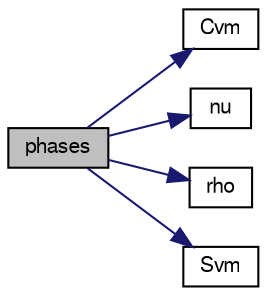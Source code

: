 digraph "phases"
{
  bgcolor="transparent";
  edge [fontname="FreeSans",fontsize="10",labelfontname="FreeSans",labelfontsize="10"];
  node [fontname="FreeSans",fontsize="10",shape=record];
  rankdir="LR";
  Node6 [label="phases",height=0.2,width=0.4,color="black", fillcolor="grey75", style="filled", fontcolor="black"];
  Node6 -> Node7 [color="midnightblue",fontsize="10",style="solid",fontname="FreeSans"];
  Node7 [label="Cvm",height=0.2,width=0.4,color="black",URL="$a32062.html#a3aeae5a4f5c5f7f83bfbb2d4aadf702c",tooltip="Return the virtual-mass coefficient for the given phase. "];
  Node6 -> Node8 [color="midnightblue",fontsize="10",style="solid",fontname="FreeSans"];
  Node8 [label="nu",height=0.2,width=0.4,color="black",URL="$a32062.html#aa739f3daeda1884fecc84f2b36a24021",tooltip="Return the mixture laminar viscosity. "];
  Node6 -> Node9 [color="midnightblue",fontsize="10",style="solid",fontname="FreeSans"];
  Node9 [label="rho",height=0.2,width=0.4,color="black",URL="$a32062.html#a09fa143f8372daa6aa7929007f25e0e2",tooltip="Return the mixture density. "];
  Node6 -> Node10 [color="midnightblue",fontsize="10",style="solid",fontname="FreeSans"];
  Node10 [label="Svm",height=0.2,width=0.4,color="black",URL="$a32062.html#ae7836c1626172204596867e0112cdc60",tooltip="Return the virtual-mass source for the given phase. "];
}
